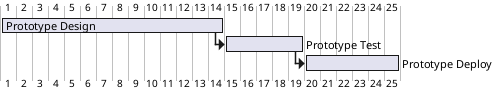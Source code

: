@startgantt
[Prototype Design] lasts 14 days
then [Prototype Test] lasts 5 days
then [Prototype Deploy] lasts 6 days
@endgantt
